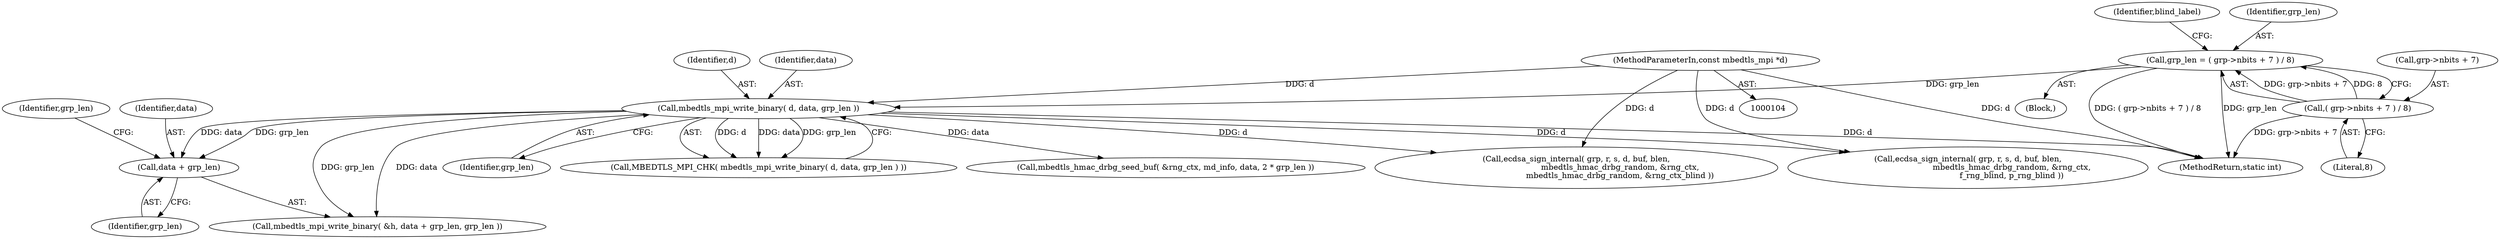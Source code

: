 digraph "0_mbedtls_298a43a77ec0ed2c19a8c924ddd8571ef3e65dfd_0@pointer" {
"1000169" [label="(Call,data + grp_len)"];
"1000154" [label="(Call,mbedtls_mpi_write_binary( d, data, grp_len ))"];
"1000108" [label="(MethodParameterIn,const mbedtls_mpi *d)"];
"1000119" [label="(Call,grp_len = ( grp->nbits + 7 ) / 8)"];
"1000121" [label="(Call,( grp->nbits + 7 ) / 8)"];
"1000157" [label="(Identifier,grp_len)"];
"1000226" [label="(Call,ecdsa_sign_internal( grp, r, s, d, buf, blen,\n                                   mbedtls_hmac_drbg_random, &rng_ctx,\n                                   mbedtls_hmac_drbg_random, &rng_ctx_blind ))"];
"1000154" [label="(Call,mbedtls_mpi_write_binary( d, data, grp_len ))"];
"1000119" [label="(Call,grp_len = ( grp->nbits + 7 ) / 8)"];
"1000153" [label="(Call,MBEDTLS_MPI_CHK( mbedtls_mpi_write_binary( d, data, grp_len ) ))"];
"1000156" [label="(Identifier,data)"];
"1000108" [label="(MethodParameterIn,const mbedtls_mpi *d)"];
"1000173" [label="(Call,mbedtls_hmac_drbg_seed_buf( &rng_ctx, md_info, data, 2 * grp_len ))"];
"1000155" [label="(Identifier,d)"];
"1000251" [label="(MethodReturn,static int)"];
"1000170" [label="(Identifier,data)"];
"1000169" [label="(Call,data + grp_len)"];
"1000122" [label="(Call,grp->nbits + 7)"];
"1000187" [label="(Call,ecdsa_sign_internal( grp, r, s, d, buf, blen,\n                                   mbedtls_hmac_drbg_random, &rng_ctx,\n                                   f_rng_blind, p_rng_blind ))"];
"1000132" [label="(Identifier,blind_label)"];
"1000120" [label="(Identifier,grp_len)"];
"1000127" [label="(Literal,8)"];
"1000114" [label="(Block,)"];
"1000171" [label="(Identifier,grp_len)"];
"1000166" [label="(Call,mbedtls_mpi_write_binary( &h, data + grp_len, grp_len ))"];
"1000121" [label="(Call,( grp->nbits + 7 ) / 8)"];
"1000172" [label="(Identifier,grp_len)"];
"1000169" -> "1000166"  [label="AST: "];
"1000169" -> "1000171"  [label="CFG: "];
"1000170" -> "1000169"  [label="AST: "];
"1000171" -> "1000169"  [label="AST: "];
"1000172" -> "1000169"  [label="CFG: "];
"1000154" -> "1000169"  [label="DDG: data"];
"1000154" -> "1000169"  [label="DDG: grp_len"];
"1000154" -> "1000153"  [label="AST: "];
"1000154" -> "1000157"  [label="CFG: "];
"1000155" -> "1000154"  [label="AST: "];
"1000156" -> "1000154"  [label="AST: "];
"1000157" -> "1000154"  [label="AST: "];
"1000153" -> "1000154"  [label="CFG: "];
"1000154" -> "1000251"  [label="DDG: d"];
"1000154" -> "1000153"  [label="DDG: d"];
"1000154" -> "1000153"  [label="DDG: data"];
"1000154" -> "1000153"  [label="DDG: grp_len"];
"1000108" -> "1000154"  [label="DDG: d"];
"1000119" -> "1000154"  [label="DDG: grp_len"];
"1000154" -> "1000166"  [label="DDG: data"];
"1000154" -> "1000166"  [label="DDG: grp_len"];
"1000154" -> "1000173"  [label="DDG: data"];
"1000154" -> "1000187"  [label="DDG: d"];
"1000154" -> "1000226"  [label="DDG: d"];
"1000108" -> "1000104"  [label="AST: "];
"1000108" -> "1000251"  [label="DDG: d"];
"1000108" -> "1000187"  [label="DDG: d"];
"1000108" -> "1000226"  [label="DDG: d"];
"1000119" -> "1000114"  [label="AST: "];
"1000119" -> "1000121"  [label="CFG: "];
"1000120" -> "1000119"  [label="AST: "];
"1000121" -> "1000119"  [label="AST: "];
"1000132" -> "1000119"  [label="CFG: "];
"1000119" -> "1000251"  [label="DDG: ( grp->nbits + 7 ) / 8"];
"1000119" -> "1000251"  [label="DDG: grp_len"];
"1000121" -> "1000119"  [label="DDG: grp->nbits + 7"];
"1000121" -> "1000119"  [label="DDG: 8"];
"1000121" -> "1000127"  [label="CFG: "];
"1000122" -> "1000121"  [label="AST: "];
"1000127" -> "1000121"  [label="AST: "];
"1000121" -> "1000251"  [label="DDG: grp->nbits + 7"];
}
